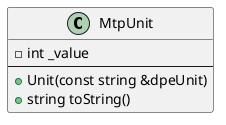 @startuml MtpUnit

class MtpUnit
{
    - int _value
--
    + Unit(const string &dpeUnit)
    ' toString liest das msg cat file aus und gibt den Wert zurück.
    + string toString()
}

@enduml